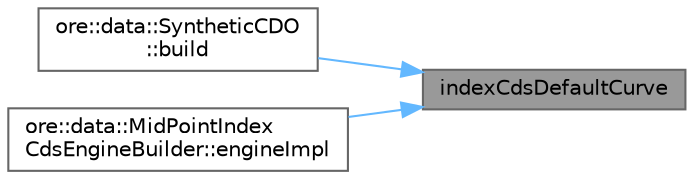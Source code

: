 digraph "indexCdsDefaultCurve"
{
 // INTERACTIVE_SVG=YES
 // LATEX_PDF_SIZE
  bgcolor="transparent";
  edge [fontname=Helvetica,fontsize=10,labelfontname=Helvetica,labelfontsize=10];
  node [fontname=Helvetica,fontsize=10,shape=box,height=0.2,width=0.4];
  rankdir="RL";
  Node1 [label="indexCdsDefaultCurve",height=0.2,width=0.4,color="gray40", fillcolor="grey60", style="filled", fontcolor="black",tooltip=" "];
  Node1 -> Node2 [dir="back",color="steelblue1",style="solid"];
  Node2 [label="ore::data::SyntheticCDO\l::build",height=0.2,width=0.4,color="grey40", fillcolor="white", style="filled",URL="$classore_1_1data_1_1_synthetic_c_d_o.html#a9c636e31b77522b708a0b20e376209aa",tooltip=" "];
  Node1 -> Node3 [dir="back",color="steelblue1",style="solid"];
  Node3 [label="ore::data::MidPointIndex\lCdsEngineBuilder::engineImpl",height=0.2,width=0.4,color="grey40", fillcolor="white", style="filled",URL="$classore_1_1data_1_1_mid_point_index_cds_engine_builder.html#a38df3489feaa5de0adcf785e32b16af5",tooltip=" "];
}
